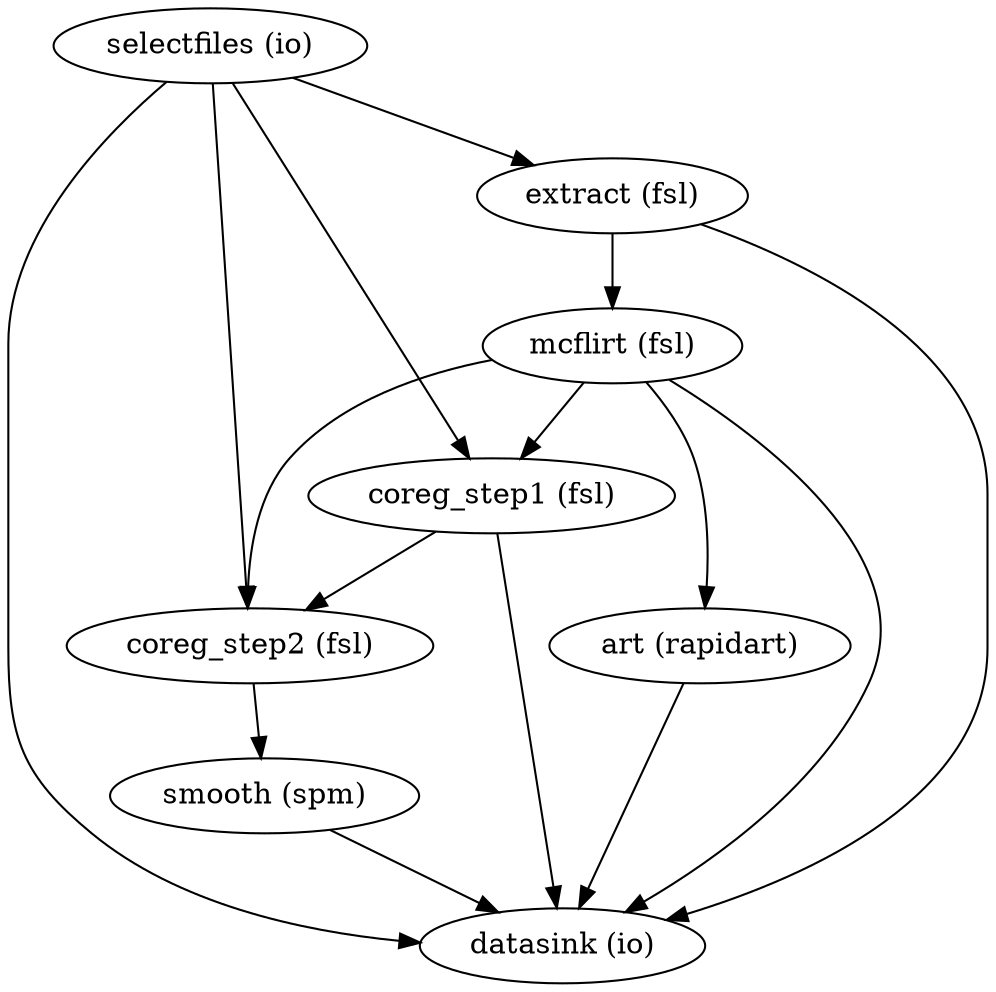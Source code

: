 strict digraph  {
"selectfiles (io)";
"extract (fsl)";
"coreg_step1 (fsl)";
"coreg_step2 (fsl)";
"datasink (io)";
"mcflirt (fsl)";
"art (rapidart)";
"smooth (spm)";
"selectfiles (io)" -> "extract (fsl)";
"selectfiles (io)" -> "coreg_step1 (fsl)";
"selectfiles (io)" -> "coreg_step2 (fsl)";
"selectfiles (io)" -> "datasink (io)";
"extract (fsl)" -> "mcflirt (fsl)";
"extract (fsl)" -> "datasink (io)";
"coreg_step1 (fsl)" -> "coreg_step2 (fsl)";
"coreg_step1 (fsl)" -> "datasink (io)";
"coreg_step2 (fsl)" -> "smooth (spm)";
"mcflirt (fsl)" -> "coreg_step1 (fsl)";
"mcflirt (fsl)" -> "coreg_step2 (fsl)";
"mcflirt (fsl)" -> "datasink (io)";
"mcflirt (fsl)" -> "art (rapidart)";
"art (rapidart)" -> "datasink (io)";
"smooth (spm)" -> "datasink (io)";
}
